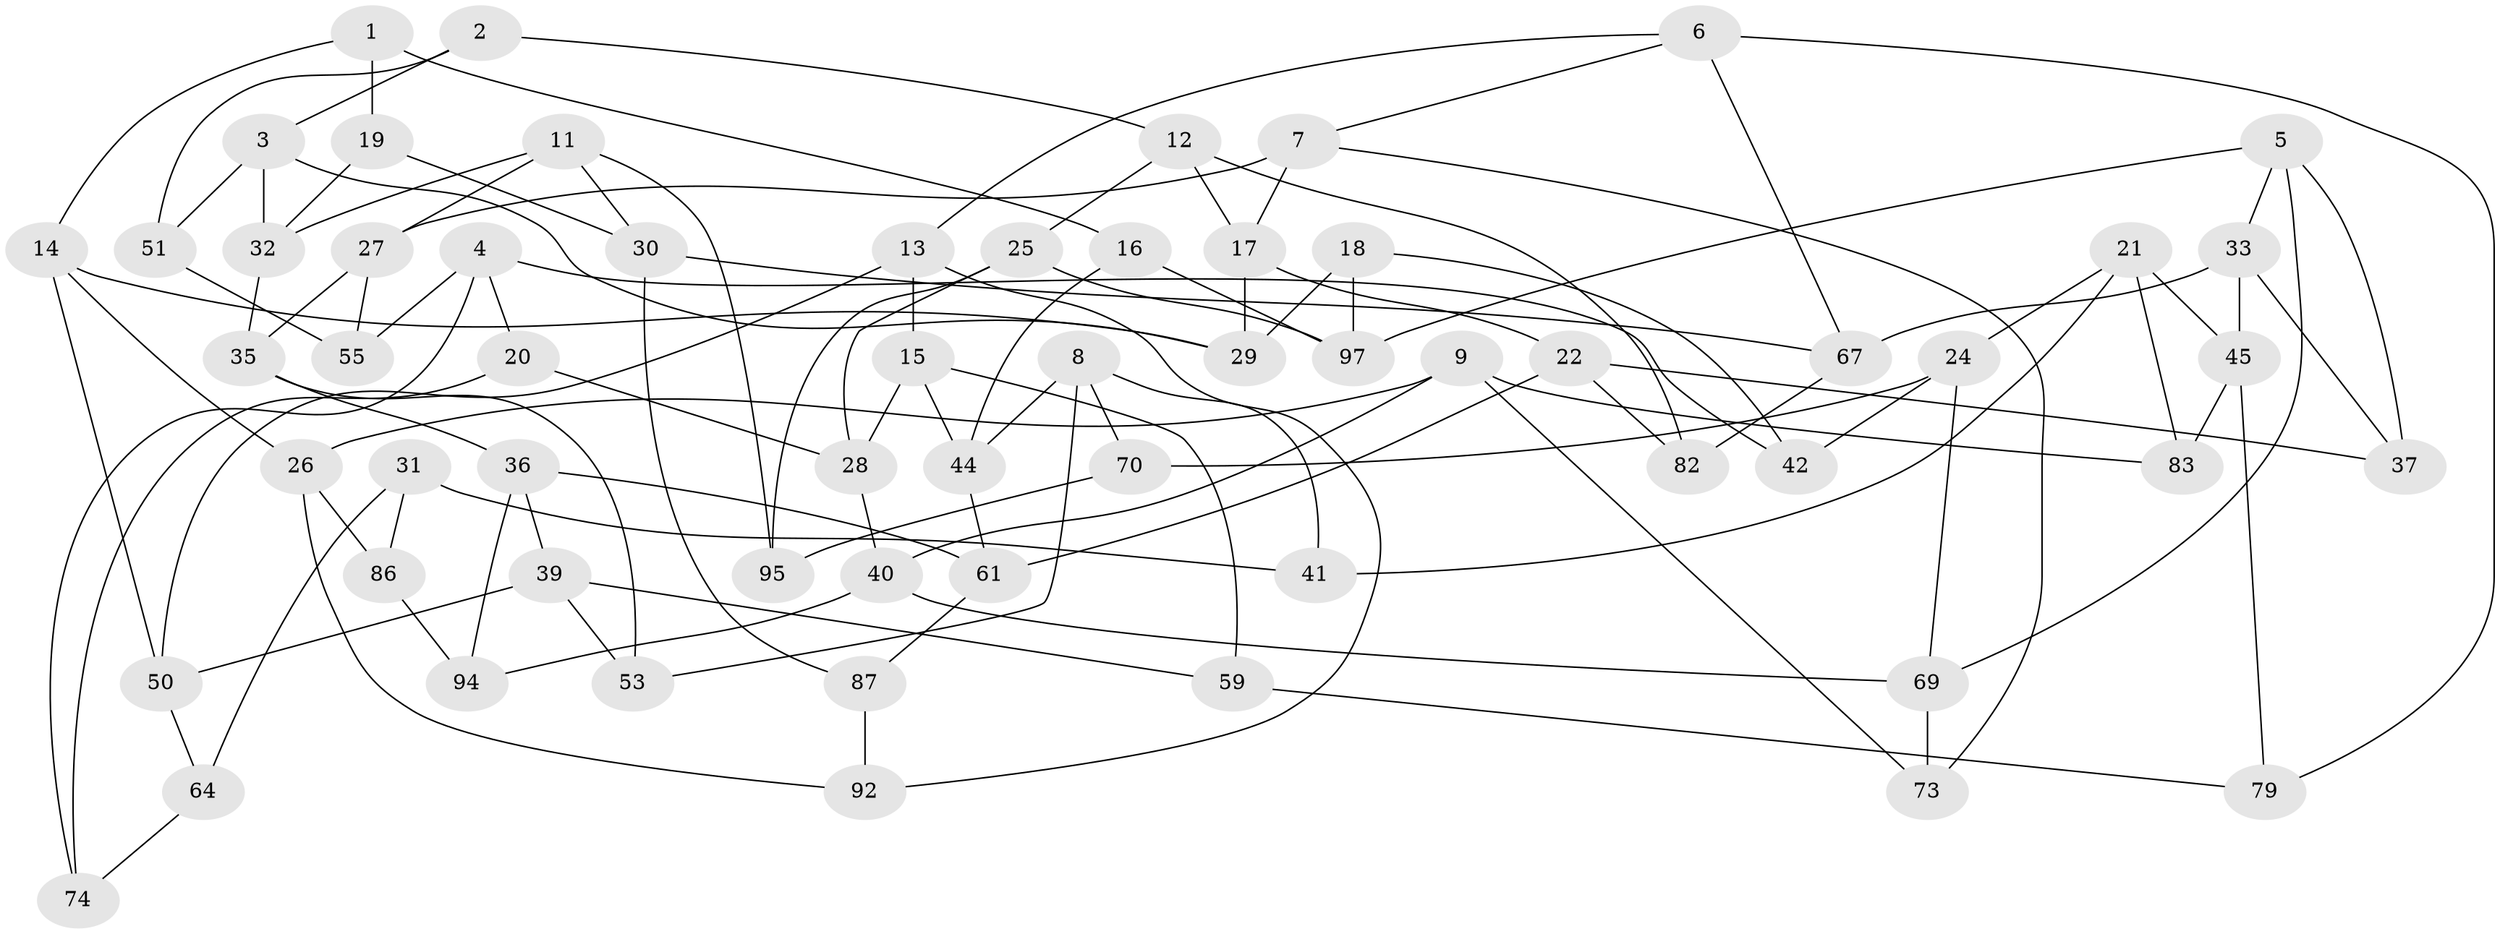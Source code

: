 // original degree distribution, {3: 1.0}
// Generated by graph-tools (version 1.1) at 2025/39/02/21/25 10:39:00]
// undirected, 61 vertices, 109 edges
graph export_dot {
graph [start="1"]
  node [color=gray90,style=filled];
  1 [super="+63"];
  2;
  3 [super="+10"];
  4 [super="+72"];
  5 [super="+62"];
  6 [super="+66"];
  7 [super="+58"];
  8 [super="+96"];
  9 [super="+57"];
  11 [super="+54"];
  12 [super="+56"];
  13 [super="+68"];
  14 [super="+49"];
  15 [super="+23"];
  16;
  17 [super="+80"];
  18;
  19 [super="+77"];
  20;
  21 [super="+46"];
  22 [super="+99"];
  24 [super="+43"];
  25 [super="+91"];
  26 [super="+48"];
  27 [super="+34"];
  28 [super="+60"];
  29 [super="+81"];
  30 [super="+38"];
  31 [super="+84"];
  32 [super="+88"];
  33 [super="+85"];
  35 [super="+100"];
  36 [super="+71"];
  37;
  39 [super="+47"];
  40 [super="+65"];
  41;
  42;
  44 [super="+89"];
  45 [super="+52"];
  50 [super="+76"];
  51;
  53;
  55;
  59;
  61 [super="+93"];
  64 [super="+75"];
  67 [super="+78"];
  69 [super="+90"];
  70;
  73;
  74;
  79;
  82;
  83;
  86;
  87;
  92;
  94;
  95;
  97 [super="+98"];
  1 -- 19 [weight=2];
  1 -- 14;
  1 -- 16;
  2 -- 12;
  2 -- 51;
  2 -- 3;
  3 -- 51;
  3 -- 32;
  3 -- 29;
  4 -- 74;
  4 -- 20;
  4 -- 42;
  4 -- 55;
  5 -- 37;
  5 -- 69;
  5 -- 33;
  5 -- 97;
  6 -- 67;
  6 -- 79;
  6 -- 13;
  6 -- 7;
  7 -- 27;
  7 -- 73;
  7 -- 17;
  8 -- 70;
  8 -- 41;
  8 -- 44;
  8 -- 53;
  9 -- 83;
  9 -- 73;
  9 -- 26;
  9 -- 40;
  11 -- 30;
  11 -- 32;
  11 -- 27;
  11 -- 95;
  12 -- 82;
  12 -- 17;
  12 -- 25;
  13 -- 92;
  13 -- 50;
  13 -- 15;
  14 -- 29;
  14 -- 50;
  14 -- 26;
  15 -- 44;
  15 -- 28;
  15 -- 59;
  16 -- 44;
  16 -- 97;
  17 -- 22;
  17 -- 29;
  18 -- 29;
  18 -- 42;
  18 -- 97;
  19 -- 32;
  19 -- 30;
  20 -- 74;
  20 -- 28;
  21 -- 41;
  21 -- 24;
  21 -- 83;
  21 -- 45;
  22 -- 82;
  22 -- 37;
  22 -- 61;
  24 -- 42;
  24 -- 70;
  24 -- 69;
  25 -- 97;
  25 -- 28;
  25 -- 95;
  26 -- 92;
  26 -- 86;
  27 -- 55;
  27 -- 35;
  28 -- 40;
  30 -- 67;
  30 -- 87;
  31 -- 41;
  31 -- 64 [weight=2];
  31 -- 86;
  32 -- 35;
  33 -- 45;
  33 -- 67;
  33 -- 37;
  35 -- 36;
  35 -- 53;
  36 -- 94;
  36 -- 61;
  36 -- 39;
  39 -- 59;
  39 -- 53;
  39 -- 50;
  40 -- 69;
  40 -- 94;
  44 -- 61;
  45 -- 83;
  45 -- 79;
  50 -- 64;
  51 -- 55;
  59 -- 79;
  61 -- 87;
  64 -- 74;
  67 -- 82;
  69 -- 73;
  70 -- 95;
  86 -- 94;
  87 -- 92;
}
